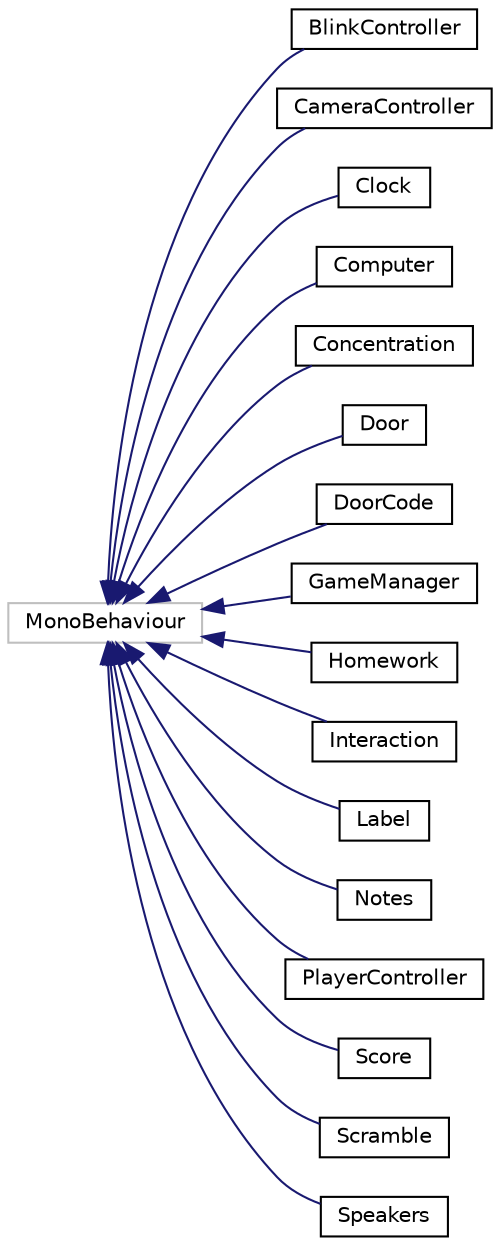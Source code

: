 digraph "Graphical Class Hierarchy"
{
 // LATEX_PDF_SIZE
  edge [fontname="Helvetica",fontsize="10",labelfontname="Helvetica",labelfontsize="10"];
  node [fontname="Helvetica",fontsize="10",shape=record];
  rankdir="LR";
  Node1 [label="MonoBehaviour",height=0.2,width=0.4,color="grey75", fillcolor="white", style="filled",tooltip=" "];
  Node1 -> Node0 [dir="back",color="midnightblue",fontsize="10",style="solid",fontname="Helvetica"];
  Node0 [label="BlinkController",height=0.2,width=0.4,color="black", fillcolor="white", style="filled",URL="$class_blink_controller.html",tooltip=" "];
  Node1 -> Node3 [dir="back",color="midnightblue",fontsize="10",style="solid",fontname="Helvetica"];
  Node3 [label="CameraController",height=0.2,width=0.4,color="black", fillcolor="white", style="filled",URL="$class_camera_controller.html",tooltip=" "];
  Node1 -> Node4 [dir="back",color="midnightblue",fontsize="10",style="solid",fontname="Helvetica"];
  Node4 [label="Clock",height=0.2,width=0.4,color="black", fillcolor="white", style="filled",URL="$class_clock.html",tooltip=" "];
  Node1 -> Node5 [dir="back",color="midnightblue",fontsize="10",style="solid",fontname="Helvetica"];
  Node5 [label="Computer",height=0.2,width=0.4,color="black", fillcolor="white", style="filled",URL="$class_computer.html",tooltip=" "];
  Node1 -> Node6 [dir="back",color="midnightblue",fontsize="10",style="solid",fontname="Helvetica"];
  Node6 [label="Concentration",height=0.2,width=0.4,color="black", fillcolor="white", style="filled",URL="$class_concentration.html",tooltip=" "];
  Node1 -> Node7 [dir="back",color="midnightblue",fontsize="10",style="solid",fontname="Helvetica"];
  Node7 [label="Door",height=0.2,width=0.4,color="black", fillcolor="white", style="filled",URL="$class_door.html",tooltip=" "];
  Node1 -> Node8 [dir="back",color="midnightblue",fontsize="10",style="solid",fontname="Helvetica"];
  Node8 [label="DoorCode",height=0.2,width=0.4,color="black", fillcolor="white", style="filled",URL="$class_door_code.html",tooltip=" "];
  Node1 -> Node9 [dir="back",color="midnightblue",fontsize="10",style="solid",fontname="Helvetica"];
  Node9 [label="GameManager",height=0.2,width=0.4,color="black", fillcolor="white", style="filled",URL="$class_game_manager.html",tooltip=" "];
  Node1 -> Node10 [dir="back",color="midnightblue",fontsize="10",style="solid",fontname="Helvetica"];
  Node10 [label="Homework",height=0.2,width=0.4,color="black", fillcolor="white", style="filled",URL="$class_homework.html",tooltip=" "];
  Node1 -> Node11 [dir="back",color="midnightblue",fontsize="10",style="solid",fontname="Helvetica"];
  Node11 [label="Interaction",height=0.2,width=0.4,color="black", fillcolor="white", style="filled",URL="$class_interaction.html",tooltip=" "];
  Node1 -> Node12 [dir="back",color="midnightblue",fontsize="10",style="solid",fontname="Helvetica"];
  Node12 [label="Label",height=0.2,width=0.4,color="black", fillcolor="white", style="filled",URL="$class_label.html",tooltip=" "];
  Node1 -> Node13 [dir="back",color="midnightblue",fontsize="10",style="solid",fontname="Helvetica"];
  Node13 [label="Notes",height=0.2,width=0.4,color="black", fillcolor="white", style="filled",URL="$class_notes.html",tooltip=" "];
  Node1 -> Node14 [dir="back",color="midnightblue",fontsize="10",style="solid",fontname="Helvetica"];
  Node14 [label="PlayerController",height=0.2,width=0.4,color="black", fillcolor="white", style="filled",URL="$class_player_controller.html",tooltip=" "];
  Node1 -> Node15 [dir="back",color="midnightblue",fontsize="10",style="solid",fontname="Helvetica"];
  Node15 [label="Score",height=0.2,width=0.4,color="black", fillcolor="white", style="filled",URL="$class_score.html",tooltip="This script controls the scoring system"];
  Node1 -> Node16 [dir="back",color="midnightblue",fontsize="10",style="solid",fontname="Helvetica"];
  Node16 [label="Scramble",height=0.2,width=0.4,color="black", fillcolor="white", style="filled",URL="$class_scramble.html",tooltip=" "];
  Node1 -> Node17 [dir="back",color="midnightblue",fontsize="10",style="solid",fontname="Helvetica"];
  Node17 [label="Speakers",height=0.2,width=0.4,color="black", fillcolor="white", style="filled",URL="$class_speakers.html",tooltip=" "];
}
